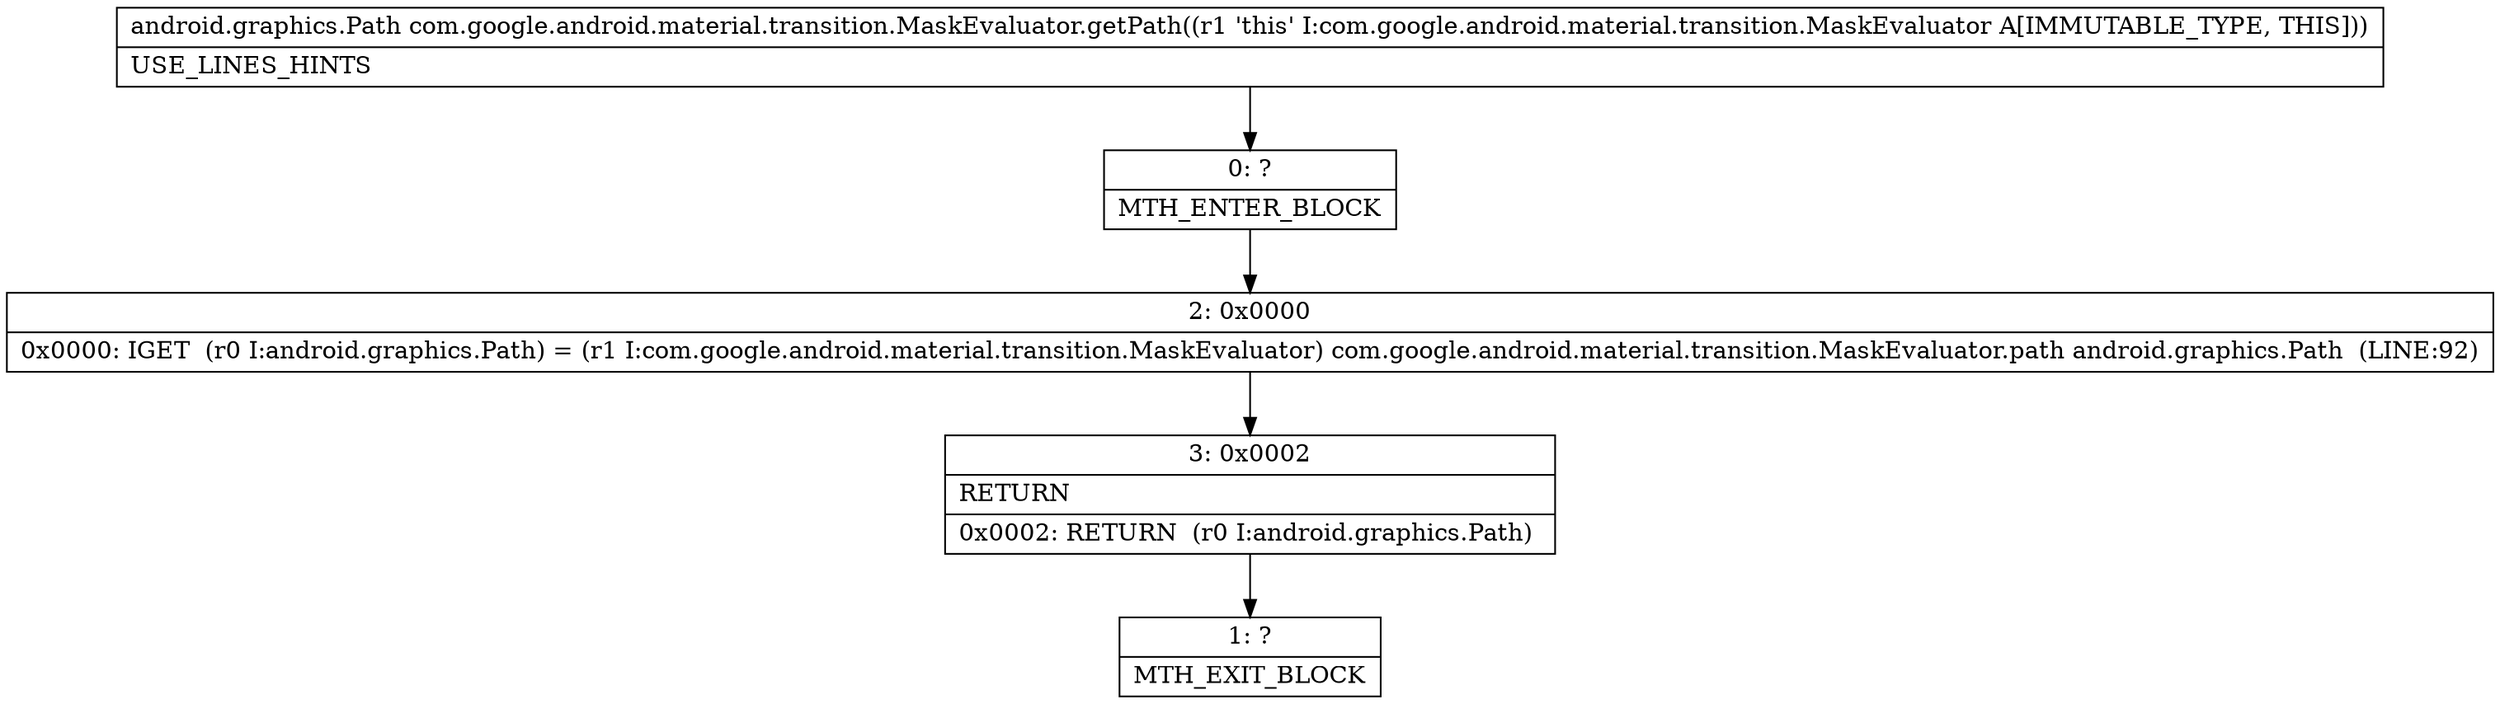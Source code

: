 digraph "CFG forcom.google.android.material.transition.MaskEvaluator.getPath()Landroid\/graphics\/Path;" {
Node_0 [shape=record,label="{0\:\ ?|MTH_ENTER_BLOCK\l}"];
Node_2 [shape=record,label="{2\:\ 0x0000|0x0000: IGET  (r0 I:android.graphics.Path) = (r1 I:com.google.android.material.transition.MaskEvaluator) com.google.android.material.transition.MaskEvaluator.path android.graphics.Path  (LINE:92)\l}"];
Node_3 [shape=record,label="{3\:\ 0x0002|RETURN\l|0x0002: RETURN  (r0 I:android.graphics.Path) \l}"];
Node_1 [shape=record,label="{1\:\ ?|MTH_EXIT_BLOCK\l}"];
MethodNode[shape=record,label="{android.graphics.Path com.google.android.material.transition.MaskEvaluator.getPath((r1 'this' I:com.google.android.material.transition.MaskEvaluator A[IMMUTABLE_TYPE, THIS]))  | USE_LINES_HINTS\l}"];
MethodNode -> Node_0;Node_0 -> Node_2;
Node_2 -> Node_3;
Node_3 -> Node_1;
}

